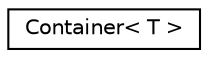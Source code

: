 digraph "Graphical Class Hierarchy"
{
 // LATEX_PDF_SIZE
  edge [fontname="Helvetica",fontsize="10",labelfontname="Helvetica",labelfontsize="10"];
  node [fontname="Helvetica",fontsize="10",shape=record];
  rankdir="LR";
  Node0 [label="Container\< T \>",height=0.2,width=0.4,color="black", fillcolor="white", style="filled",URL="$classContainer.html",tooltip=" "];
}
